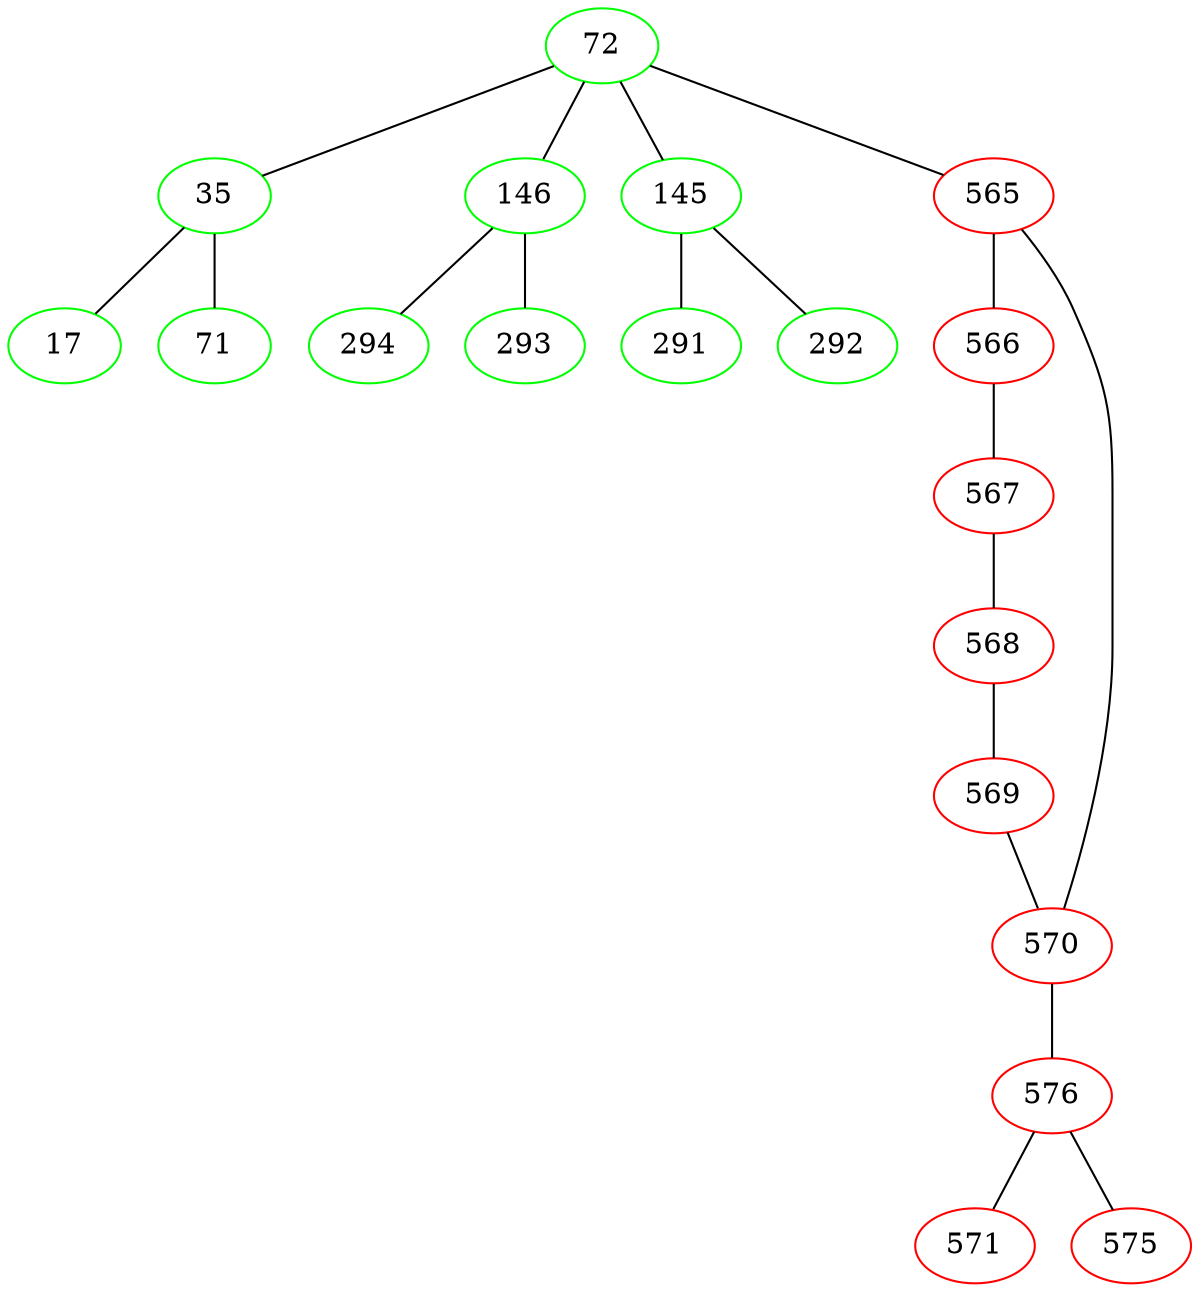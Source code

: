graph G {
	a [label = "72", color = green];
	b [label = "35", color = green];
	c [label = "17", color = green];
	d [label = "71", color = green];
	e [label = "146", color = green];
	f [label = "294", color = green];
	g [label = "293", color = green];
	h [label = "145", color = green];
	i [label = "291", color = green];
	j [label = "292", color = green];
	k [label = "565", color = red];
	l [label = "566", color = red];
	m [label = "567", color = red];
	n [label = "568", color = red];
	o [label = "569", color = red];
	p [label = "570", color = red];
	q [label = "576", color = red];
	r [label = "571", color = red];
	s [label = "575", color = red];
	a -- b;
	b -- c;
	b -- d;
	a -- e;
	e -- f;
	e -- g;
	a -- h;
	h -- i;
	h -- j;
	a -- k;
	k -- l;
	l -- m;
	m -- n;
	n -- o;
	o -- p;
	p -- k;
	p -- q;
	q -- r;
	q -- s;
}
